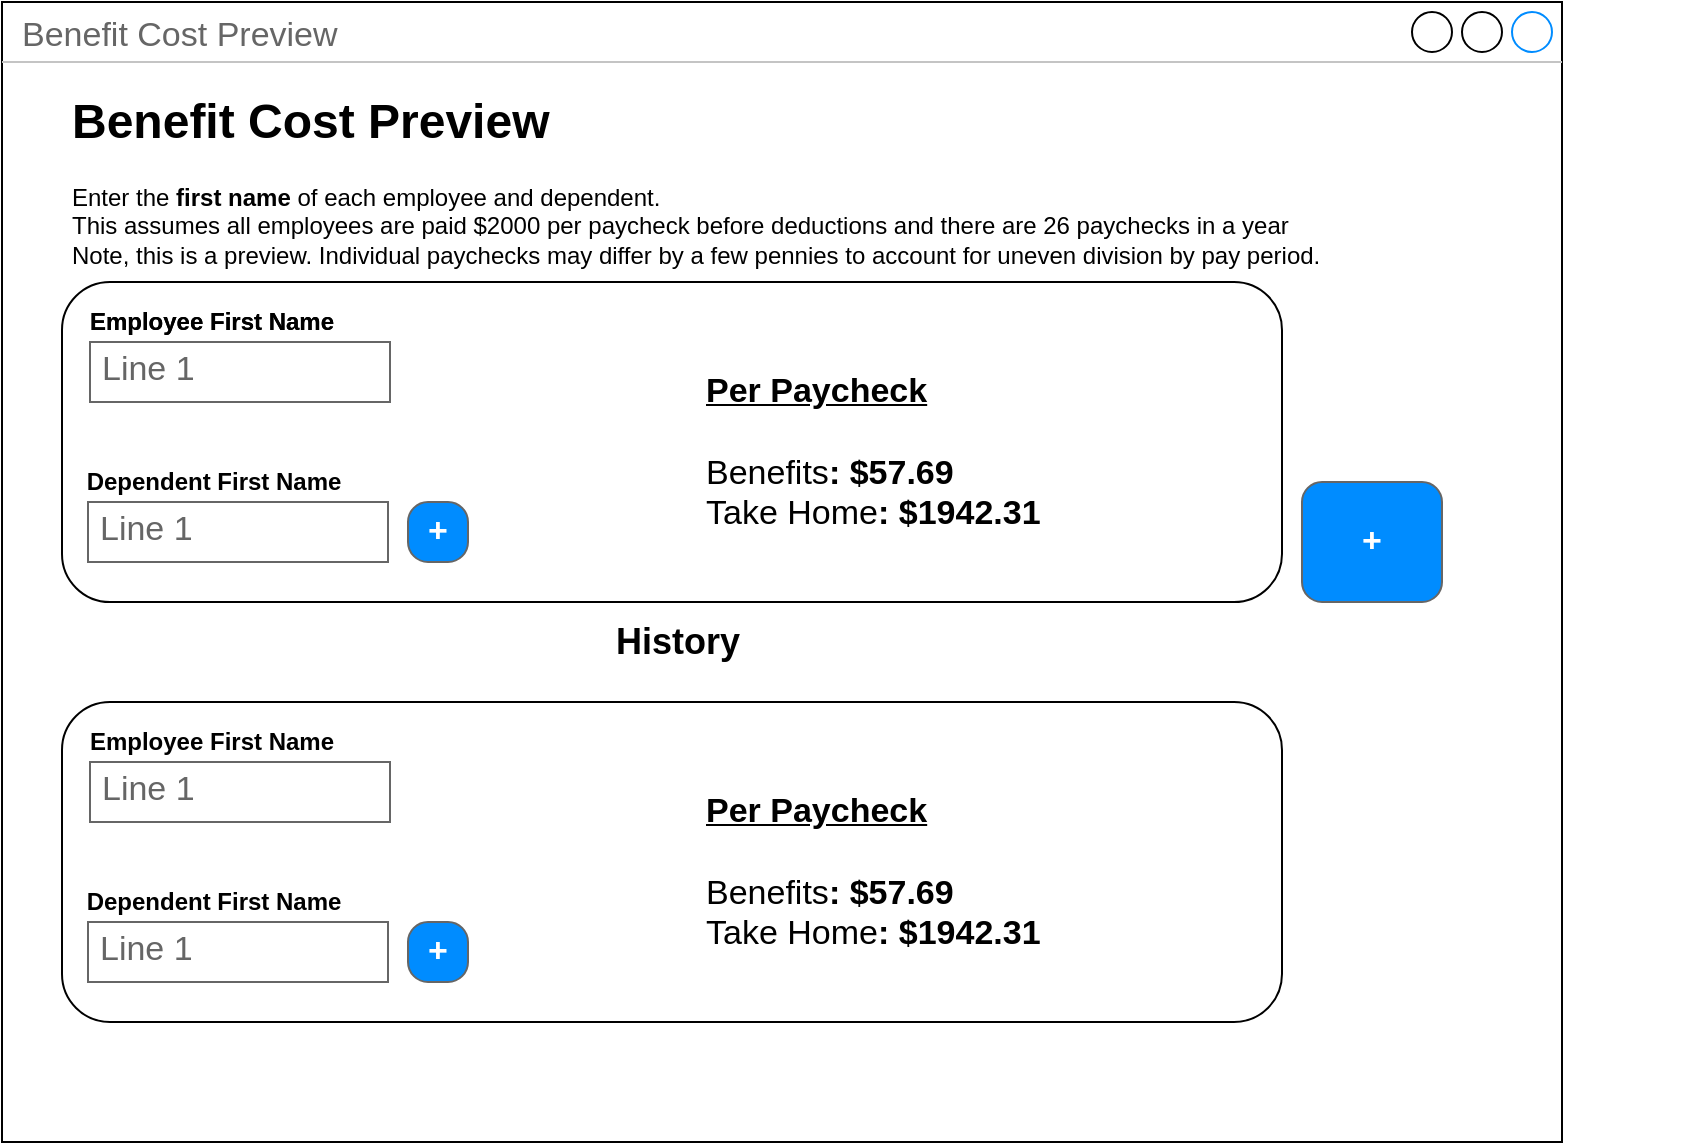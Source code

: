<mxfile version="12.9.9" type="device"><diagram id="XeDNXhdKGSwFjpUTub44" name="Page-1"><mxGraphModel dx="1427" dy="1213" grid="1" gridSize="10" guides="1" tooltips="1" connect="1" arrows="1" fold="1" page="1" pageScale="1" pageWidth="850" pageHeight="1100" math="0" shadow="0"><root><mxCell id="0"/><mxCell id="1" parent="0"/><mxCell id="kQyIzewn22TOEK9D28IA-1" value="Benefit Cost Preview" style="strokeWidth=1;shadow=0;dashed=0;align=center;html=1;shape=mxgraph.mockup.containers.window;align=left;verticalAlign=top;spacingLeft=8;strokeColor2=#008cff;strokeColor3=#c4c4c4;fontColor=#666666;mainText=;fontSize=17;labelBackgroundColor=none;" parent="1" vertex="1"><mxGeometry x="40" y="70" width="780" height="570" as="geometry"/></mxCell><mxCell id="kQyIzewn22TOEK9D28IA-14" value="&lt;h1&gt;Benefit Cost Preview&lt;/h1&gt;&lt;p&gt;Enter the&lt;b&gt;&amp;nbsp;first name&lt;/b&gt;&amp;nbsp;of each employee and dependent.&lt;br&gt;This assumes all employees are paid $2000 per paycheck before deductions and there are 26 paychecks in a year&lt;br&gt;Note, this is a preview. Individual paychecks may differ by a few pennies to account for uneven division by pay period.&lt;/p&gt;" style="text;html=1;strokeColor=none;fillColor=none;spacing=5;spacingTop=-20;whiteSpace=wrap;overflow=hidden;rounded=0;" parent="1" vertex="1"><mxGeometry x="70" y="110" width="810" height="100" as="geometry"/></mxCell><mxCell id="kQyIzewn22TOEK9D28IA-36" value="" style="group" parent="1" vertex="1" connectable="0"><mxGeometry x="70" y="420" width="610" height="160" as="geometry"/></mxCell><mxCell id="kQyIzewn22TOEK9D28IA-25" value="" style="rounded=1;whiteSpace=wrap;html=1;fillColor=none;" parent="kQyIzewn22TOEK9D28IA-36" vertex="1"><mxGeometry width="610" height="160" as="geometry"/></mxCell><mxCell id="kQyIzewn22TOEK9D28IA-27" value="" style="group" parent="kQyIzewn22TOEK9D28IA-36" vertex="1" connectable="0"><mxGeometry x="10" y="10" width="154" height="50" as="geometry"/></mxCell><mxCell id="kQyIzewn22TOEK9D28IA-28" value="Line 1" style="strokeWidth=1;shadow=0;dashed=0;align=center;html=1;shape=mxgraph.mockup.text.textBox;fontColor=#666666;align=left;fontSize=17;spacingLeft=4;spacingTop=-3;strokeColor=#666666;mainText=" parent="kQyIzewn22TOEK9D28IA-27" vertex="1"><mxGeometry x="4" y="20" width="150" height="30" as="geometry"/></mxCell><mxCell id="kQyIzewn22TOEK9D28IA-29" value="&lt;b&gt;Employee First Name&lt;/b&gt;" style="text;html=1;strokeColor=none;fillColor=none;align=center;verticalAlign=middle;whiteSpace=wrap;rounded=0;" parent="kQyIzewn22TOEK9D28IA-27" vertex="1"><mxGeometry width="130" height="20" as="geometry"/></mxCell><mxCell id="kQyIzewn22TOEK9D28IA-30" value="" style="group" parent="kQyIzewn22TOEK9D28IA-36" vertex="1" connectable="0"><mxGeometry x="10" y="90" width="193" height="50" as="geometry"/></mxCell><mxCell id="kQyIzewn22TOEK9D28IA-31" value="+" style="strokeWidth=1;shadow=0;dashed=0;align=center;html=1;shape=mxgraph.mockup.buttons.button;strokeColor=#666666;fontColor=#ffffff;mainText=;buttonStyle=round;fontSize=17;fontStyle=1;fillColor=#008cff;whiteSpace=wrap;" parent="kQyIzewn22TOEK9D28IA-30" vertex="1"><mxGeometry x="163" y="20" width="30" height="30" as="geometry"/></mxCell><mxCell id="kQyIzewn22TOEK9D28IA-32" value="Line 1" style="strokeWidth=1;shadow=0;dashed=0;align=center;html=1;shape=mxgraph.mockup.text.textBox;fontColor=#666666;align=left;fontSize=17;spacingLeft=4;spacingTop=-3;strokeColor=#666666;mainText=" parent="kQyIzewn22TOEK9D28IA-30" vertex="1"><mxGeometry x="3" y="20" width="150" height="30" as="geometry"/></mxCell><mxCell id="kQyIzewn22TOEK9D28IA-33" value="&lt;b&gt;Dependent First Name&lt;/b&gt;" style="text;html=1;strokeColor=none;fillColor=none;align=center;verticalAlign=middle;whiteSpace=wrap;rounded=0;" parent="kQyIzewn22TOEK9D28IA-30" vertex="1"><mxGeometry x="-9" width="150" height="20" as="geometry"/></mxCell><mxCell id="kQyIzewn22TOEK9D28IA-35" value="&lt;font style=&quot;font-size: 17px&quot;&gt;&lt;u style=&quot;font-weight: bold&quot;&gt;Per Paycheck&lt;br&gt;&lt;/u&gt;&lt;br&gt;Benefits&lt;b&gt;:&lt;/b&gt;&amp;nbsp;&lt;b&gt;$57.69&lt;/b&gt;&lt;br&gt;Take Home&lt;b&gt;:&lt;/b&gt;&amp;nbsp;&lt;b&gt;$1942.31&lt;/b&gt;&lt;br&gt;&lt;/font&gt;" style="text;html=1;strokeColor=none;fillColor=none;align=left;verticalAlign=middle;whiteSpace=wrap;rounded=0;" parent="kQyIzewn22TOEK9D28IA-36" vertex="1"><mxGeometry x="320" y="15" width="270" height="140" as="geometry"/></mxCell><mxCell id="kQyIzewn22TOEK9D28IA-40" value="" style="group" parent="1" vertex="1" connectable="0"><mxGeometry x="70" y="210" width="610" height="190" as="geometry"/></mxCell><mxCell id="kQyIzewn22TOEK9D28IA-22" value="" style="rounded=1;whiteSpace=wrap;html=1;fillColor=none;" parent="kQyIzewn22TOEK9D28IA-40" vertex="1"><mxGeometry width="610" height="160" as="geometry"/></mxCell><mxCell id="kQyIzewn22TOEK9D28IA-15" value="&lt;font style=&quot;font-size: 17px&quot;&gt;&lt;u style=&quot;font-weight: bold&quot;&gt;Per Paycheck&lt;br&gt;&lt;/u&gt;&lt;br&gt;Benefits&lt;b&gt;:&lt;/b&gt;&amp;nbsp;&lt;b&gt;$57.69&lt;/b&gt;&lt;br&gt;Take Home&lt;b&gt;:&lt;/b&gt;&amp;nbsp;&lt;b&gt;$1942.31&lt;/b&gt;&lt;br&gt;&lt;/font&gt;" style="text;html=1;strokeColor=none;fillColor=none;align=left;verticalAlign=middle;whiteSpace=wrap;rounded=0;" parent="kQyIzewn22TOEK9D28IA-40" vertex="1"><mxGeometry x="320" y="15" width="270" height="140" as="geometry"/></mxCell><mxCell id="kQyIzewn22TOEK9D28IA-20" value="" style="group" parent="kQyIzewn22TOEK9D28IA-40" vertex="1" connectable="0"><mxGeometry x="10" y="10" width="154" height="50" as="geometry"/></mxCell><mxCell id="kQyIzewn22TOEK9D28IA-2" value="Line 1" style="strokeWidth=1;shadow=0;dashed=0;align=center;html=1;shape=mxgraph.mockup.text.textBox;fontColor=#666666;align=left;fontSize=17;spacingLeft=4;spacingTop=-3;strokeColor=#666666;mainText=" parent="kQyIzewn22TOEK9D28IA-20" vertex="1"><mxGeometry x="4" y="20" width="150" height="30" as="geometry"/></mxCell><mxCell id="kQyIzewn22TOEK9D28IA-7" value="&lt;b&gt;Employee First Name&lt;/b&gt;" style="text;html=1;strokeColor=none;fillColor=none;align=center;verticalAlign=middle;whiteSpace=wrap;rounded=0;" parent="kQyIzewn22TOEK9D28IA-20" vertex="1"><mxGeometry width="130" height="20" as="geometry"/></mxCell><mxCell id="kQyIzewn22TOEK9D28IA-37" value="" style="group" parent="kQyIzewn22TOEK9D28IA-20" vertex="1" connectable="0"><mxGeometry width="154" height="50" as="geometry"/></mxCell><mxCell id="kQyIzewn22TOEK9D28IA-38" value="Line 1" style="strokeWidth=1;shadow=0;dashed=0;align=center;html=1;shape=mxgraph.mockup.text.textBox;fontColor=#666666;align=left;fontSize=17;spacingLeft=4;spacingTop=-3;strokeColor=#666666;mainText=" parent="kQyIzewn22TOEK9D28IA-37" vertex="1"><mxGeometry x="4" y="20" width="150" height="30" as="geometry"/></mxCell><mxCell id="kQyIzewn22TOEK9D28IA-39" value="&lt;b&gt;Employee First Name&lt;/b&gt;" style="text;html=1;strokeColor=none;fillColor=none;align=center;verticalAlign=middle;whiteSpace=wrap;rounded=0;" parent="kQyIzewn22TOEK9D28IA-37" vertex="1"><mxGeometry width="130" height="20" as="geometry"/></mxCell><mxCell id="kQyIzewn22TOEK9D28IA-21" value="" style="group;fontStyle=1" parent="kQyIzewn22TOEK9D28IA-40" vertex="1" connectable="0"><mxGeometry x="10" y="90" width="193" height="50" as="geometry"/></mxCell><mxCell id="kQyIzewn22TOEK9D28IA-5" value="+" style="strokeWidth=1;shadow=0;dashed=0;align=center;html=1;shape=mxgraph.mockup.buttons.button;strokeColor=#666666;fontColor=#ffffff;mainText=;buttonStyle=round;fontSize=17;fontStyle=1;fillColor=#008cff;whiteSpace=wrap;" parent="kQyIzewn22TOEK9D28IA-21" vertex="1"><mxGeometry x="163" y="20" width="30" height="30" as="geometry"/></mxCell><mxCell id="kQyIzewn22TOEK9D28IA-6" value="Line 1" style="strokeWidth=1;shadow=0;dashed=0;align=center;html=1;shape=mxgraph.mockup.text.textBox;fontColor=#666666;align=left;fontSize=17;spacingLeft=4;spacingTop=-3;strokeColor=#666666;mainText=" parent="kQyIzewn22TOEK9D28IA-21" vertex="1"><mxGeometry x="3" y="20" width="150" height="30" as="geometry"/></mxCell><mxCell id="kQyIzewn22TOEK9D28IA-18" value="&lt;b&gt;Dependent First Name&lt;/b&gt;" style="text;html=1;strokeColor=none;fillColor=none;align=center;verticalAlign=middle;whiteSpace=wrap;rounded=0;" parent="kQyIzewn22TOEK9D28IA-21" vertex="1"><mxGeometry x="-9" width="150" height="20" as="geometry"/></mxCell><mxCell id="kQyIzewn22TOEK9D28IA-60" value="History" style="text;html=1;strokeColor=none;fillColor=none;align=left;verticalAlign=middle;whiteSpace=wrap;rounded=0;fontSize=18;fontStyle=1" parent="kQyIzewn22TOEK9D28IA-40" vertex="1"><mxGeometry x="275" y="170" width="80" height="20" as="geometry"/></mxCell><mxCell id="kQyIzewn22TOEK9D28IA-41" value="+" style="strokeWidth=1;shadow=0;dashed=0;align=center;html=1;shape=mxgraph.mockup.buttons.button;strokeColor=#666666;fontColor=#ffffff;mainText=;buttonStyle=round;fontSize=17;fontStyle=1;fillColor=#008cff;whiteSpace=wrap;" parent="1" vertex="1"><mxGeometry x="690" y="310" width="70" height="60" as="geometry"/></mxCell></root></mxGraphModel></diagram></mxfile>